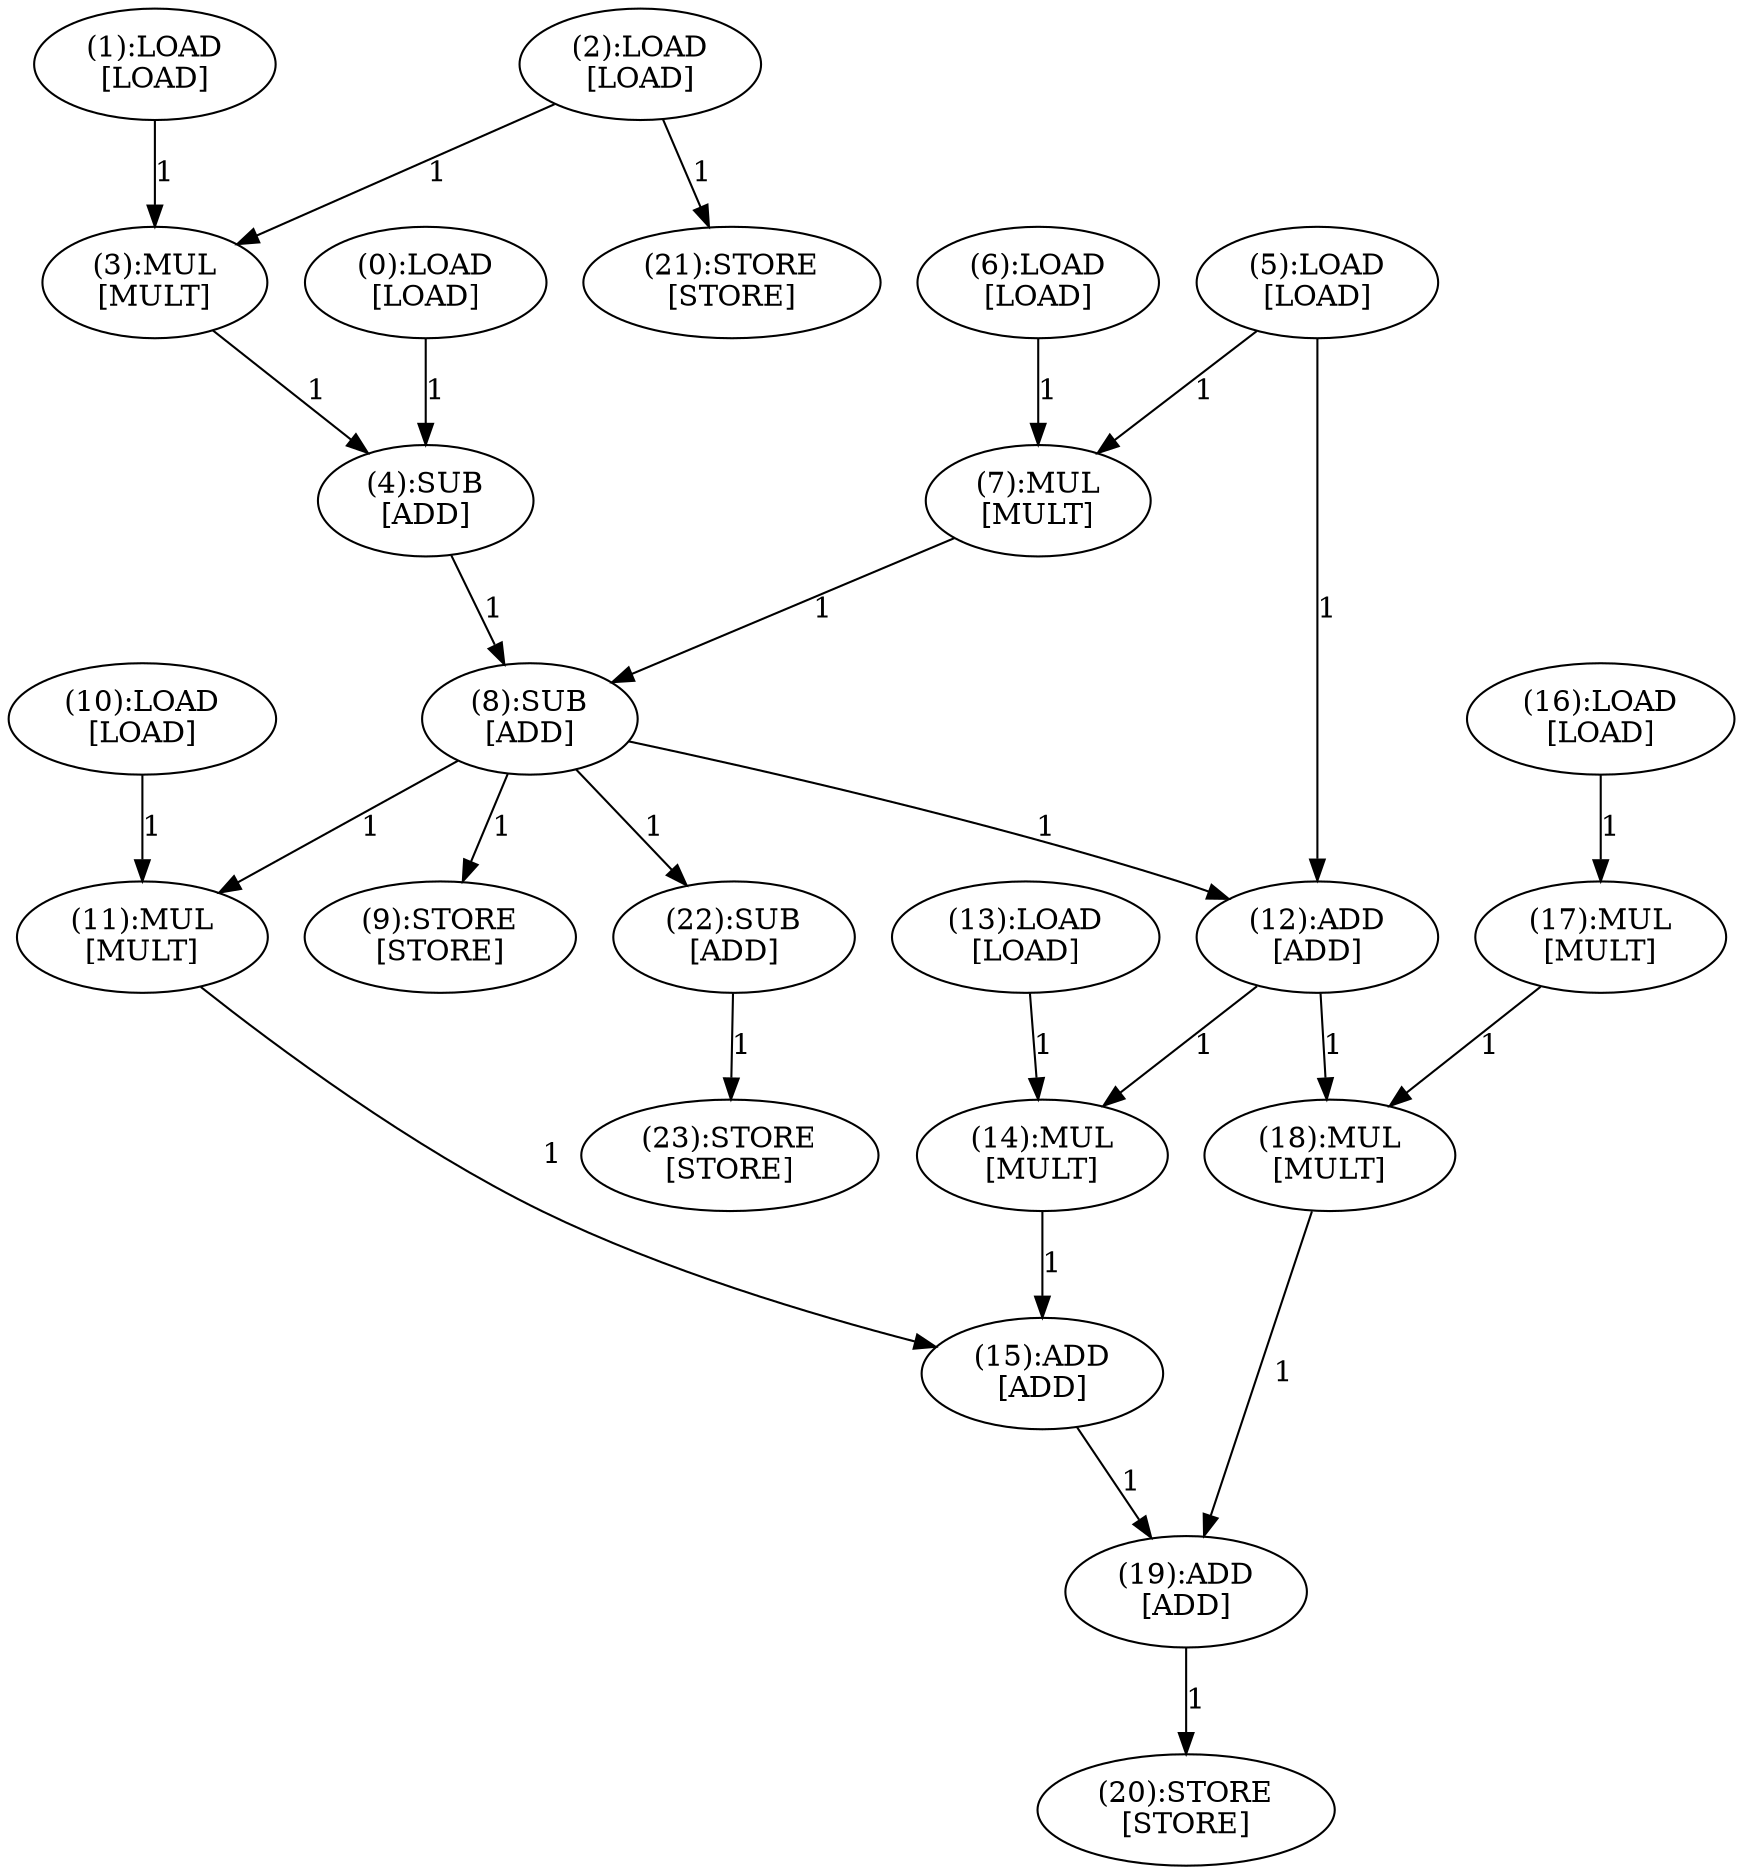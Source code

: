 digraph G {
ND0 [label="(0):LOAD\n[LOAD]"];
ND0 -> ND4 [label=1];
ND1 [label="(1):LOAD\n[LOAD]"];
ND1 -> ND3 [label=1];
ND2 [label="(2):LOAD\n[LOAD]"];
ND2 -> ND3 [label=1];
ND2 -> ND21 [label=1];
ND3 [label="(3):MUL\n[MULT]"];
ND3 -> ND4 [label=1];
ND4 [label="(4):SUB\n[ADD]"];
ND4 -> ND8 [label=1];
ND5 [label="(5):LOAD\n[LOAD]"];
ND5 -> ND7 [label=1];
ND5 -> ND12 [label=1];
ND6 [label="(6):LOAD\n[LOAD]"];
ND6 -> ND7 [label=1];
ND7 [label="(7):MUL\n[MULT]"];
ND7 -> ND8 [label=1];
ND8 [label="(8):SUB\n[ADD]"];
ND8 -> ND9 [label=1];
ND8 -> ND11 [label=1];
ND8 -> ND12 [label=1];
ND8 -> ND22 [label=1];
ND9 [label="(9):STORE\n[STORE]"];
ND10 [label="(10):LOAD\n[LOAD]"];
ND10 -> ND11 [label=1];
ND11 [label="(11):MUL\n[MULT]"];
ND11 -> ND15 [label=1];
ND12 [label="(12):ADD\n[ADD]"];
ND12 -> ND14 [label=1];
ND12 -> ND18 [label=1];
ND13 [label="(13):LOAD\n[LOAD]"];
ND13 -> ND14 [label=1];
ND14 [label="(14):MUL\n[MULT]"];
ND14 -> ND15 [label=1];
ND15 [label="(15):ADD\n[ADD]"];
ND15 -> ND19 [label=1];
ND16 [label="(16):LOAD\n[LOAD]"];
ND16 -> ND17 [label=1];
ND17 [label="(17):MUL\n[MULT]"];
ND17 -> ND18 [label=1];
ND18 [label="(18):MUL\n[MULT]"];
ND18 -> ND19 [label=1];
ND19 [label="(19):ADD\n[ADD]"];
ND19 -> ND20 [label=1];
ND20 [label="(20):STORE\n[STORE]"];
ND21 [label="(21):STORE\n[STORE]"];
ND22 [label="(22):SUB\n[ADD]"];
ND22 -> ND23 [label=1];
ND23 [label="(23):STORE\n[STORE]"];
}
